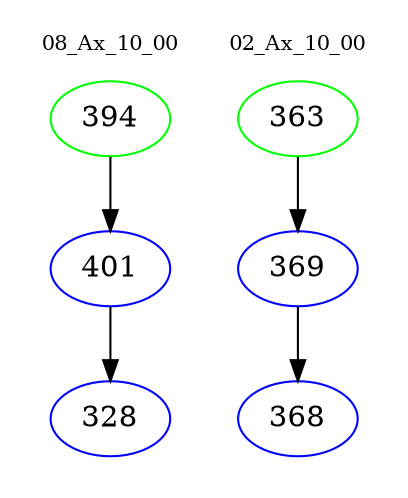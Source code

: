 digraph{
subgraph cluster_0 {
color = white
label = "08_Ax_10_00";
fontsize=10;
T0_394 [label="394", color="green"]
T0_394 -> T0_401 [color="black"]
T0_401 [label="401", color="blue"]
T0_401 -> T0_328 [color="black"]
T0_328 [label="328", color="blue"]
}
subgraph cluster_1 {
color = white
label = "02_Ax_10_00";
fontsize=10;
T1_363 [label="363", color="green"]
T1_363 -> T1_369 [color="black"]
T1_369 [label="369", color="blue"]
T1_369 -> T1_368 [color="black"]
T1_368 [label="368", color="blue"]
}
}
